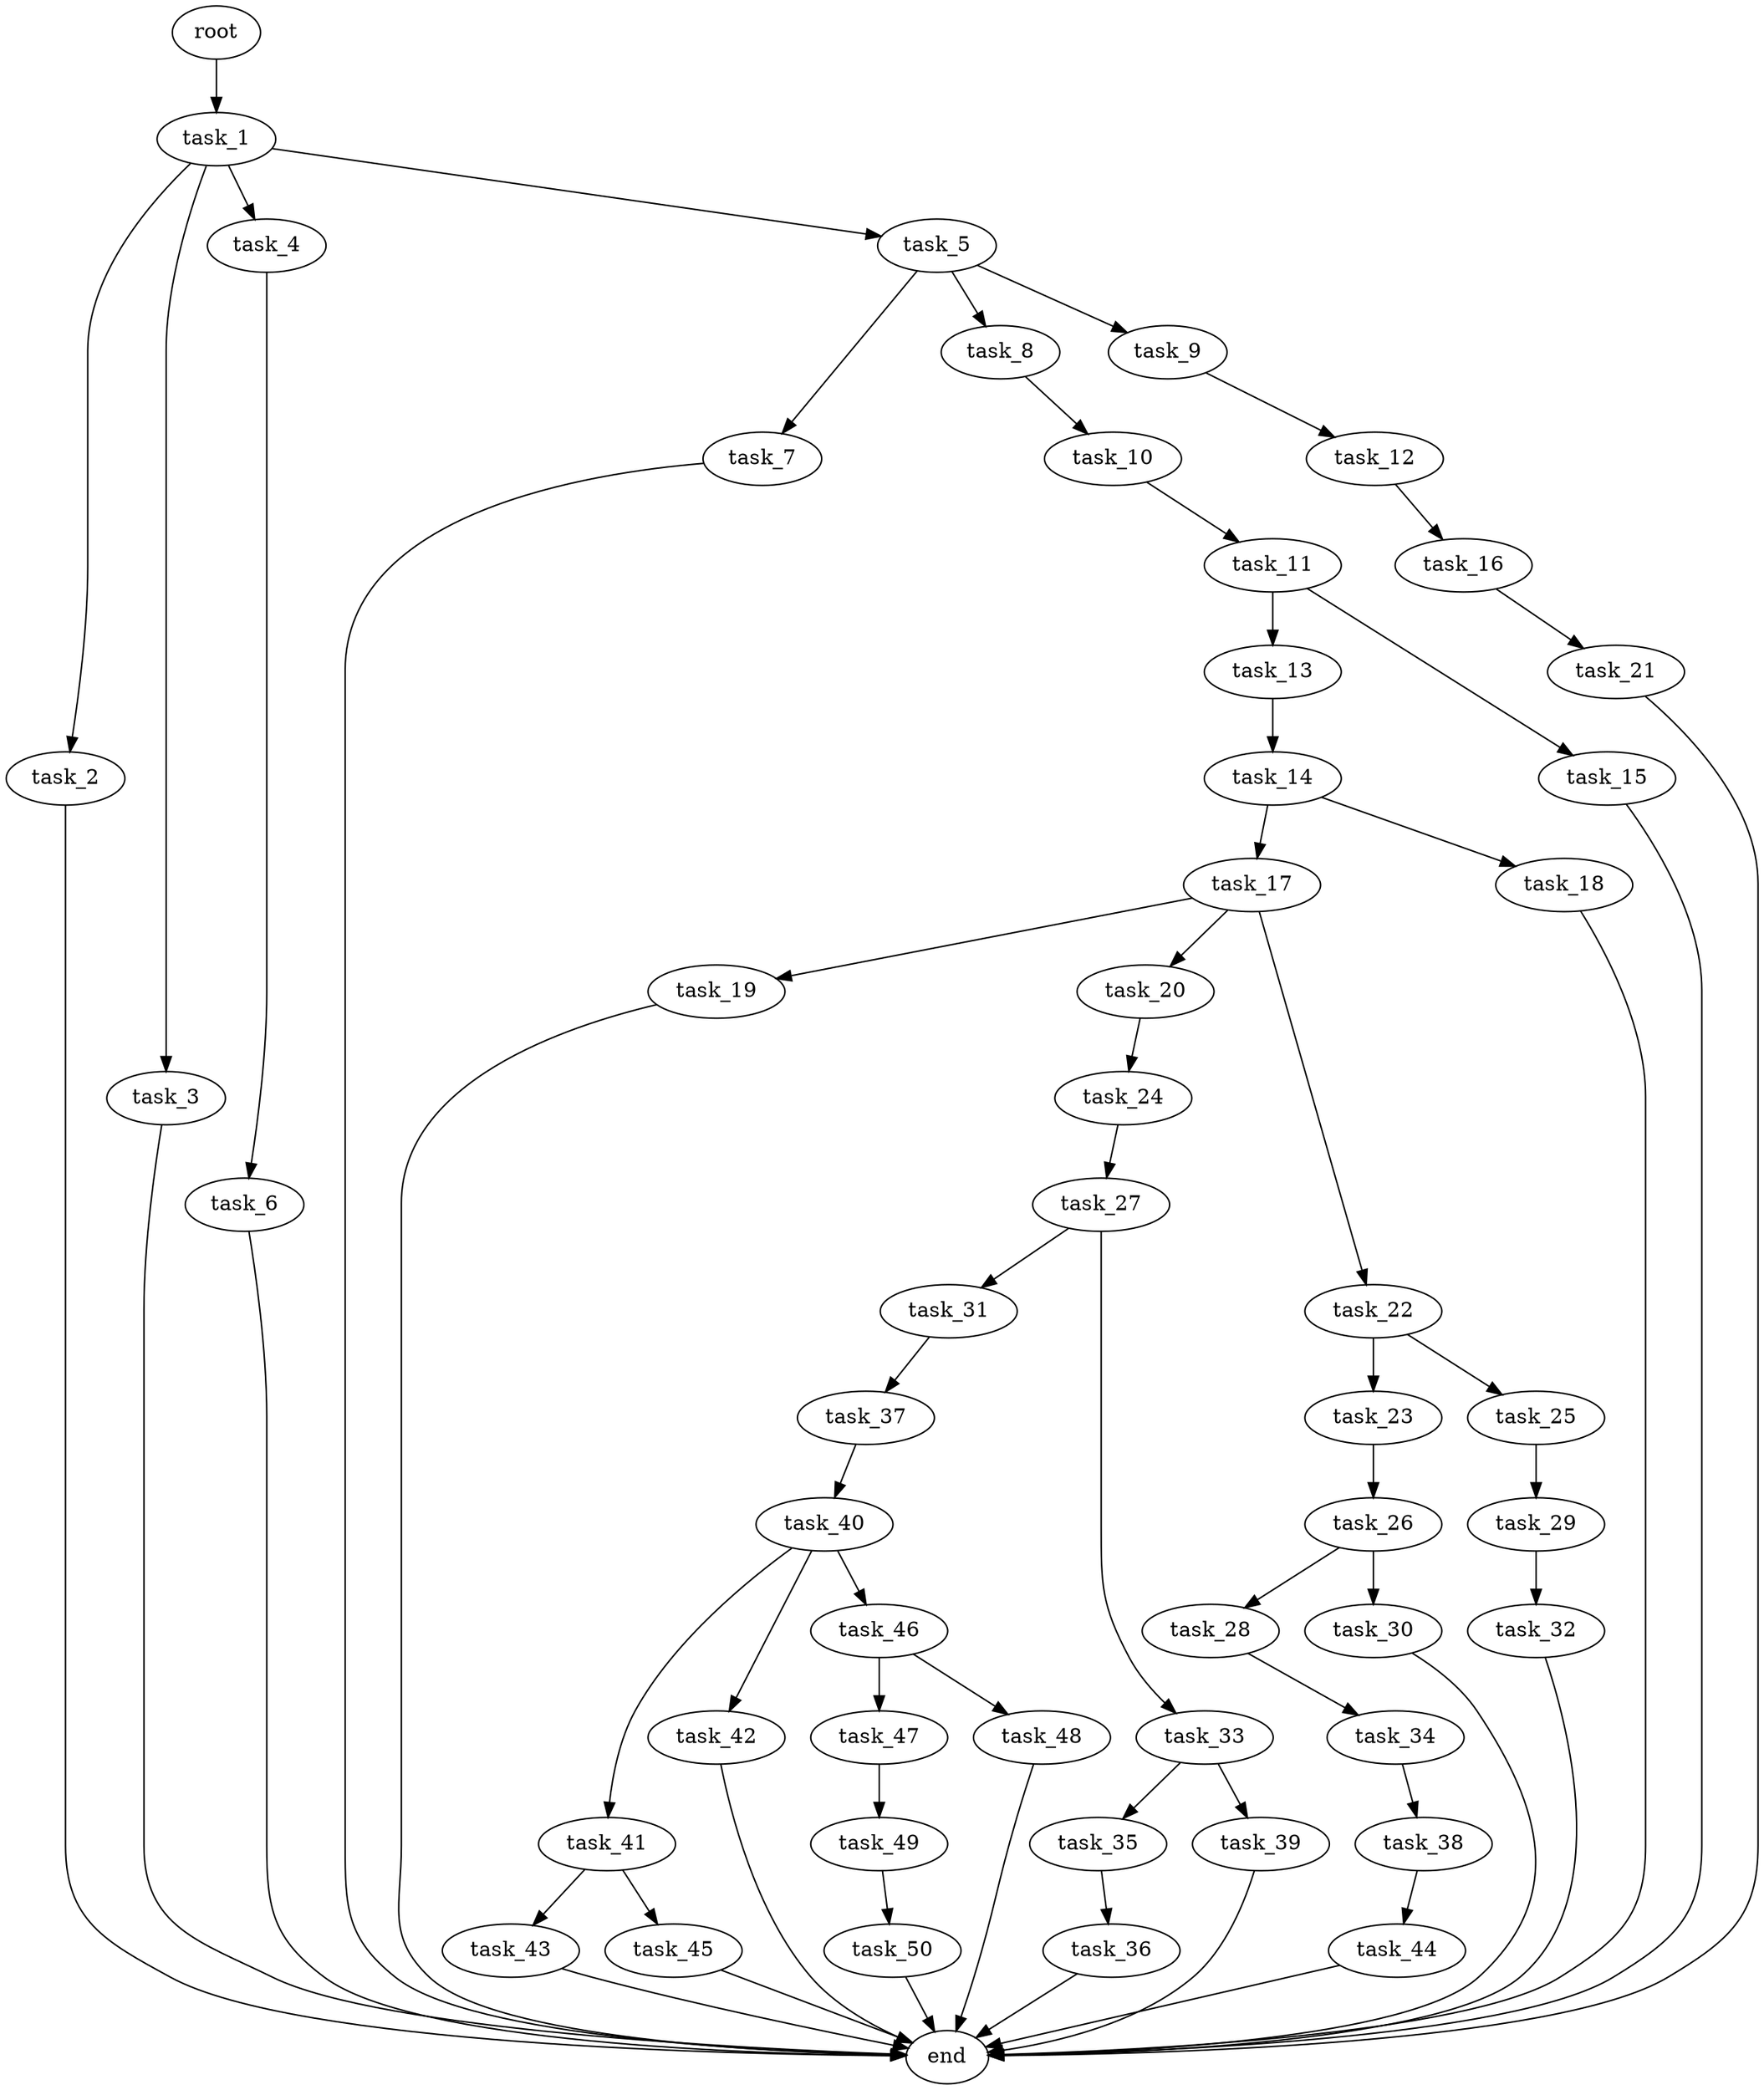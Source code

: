 digraph G {
  root [size="0.000000e+00"];
  task_1 [size="3.681204e+10"];
  task_2 [size="2.308673e+10"];
  task_3 [size="5.035352e+10"];
  task_4 [size="2.981127e+10"];
  task_5 [size="6.824747e+10"];
  task_6 [size="6.215954e+10"];
  task_7 [size="8.277462e+09"];
  task_8 [size="4.083128e+10"];
  task_9 [size="4.486897e+10"];
  task_10 [size="8.854010e+10"];
  task_11 [size="3.263388e+10"];
  task_12 [size="8.455258e+09"];
  task_13 [size="3.115672e+10"];
  task_14 [size="9.182844e+10"];
  task_15 [size="3.774440e+10"];
  task_16 [size="2.177504e+10"];
  task_17 [size="6.902987e+10"];
  task_18 [size="3.452266e+10"];
  task_19 [size="2.609570e+09"];
  task_20 [size="1.630081e+10"];
  task_21 [size="8.157932e+09"];
  task_22 [size="4.718020e+09"];
  task_23 [size="8.078264e+10"];
  task_24 [size="8.851828e+09"];
  task_25 [size="9.108910e+10"];
  task_26 [size="2.446190e+10"];
  task_27 [size="8.687187e+09"];
  task_28 [size="3.304860e+10"];
  task_29 [size="5.132759e+10"];
  task_30 [size="6.348225e+10"];
  task_31 [size="7.065631e+10"];
  task_32 [size="5.663047e+10"];
  task_33 [size="1.203325e+09"];
  task_34 [size="2.206250e+10"];
  task_35 [size="8.080453e+10"];
  task_36 [size="8.623366e+10"];
  task_37 [size="4.538504e+10"];
  task_38 [size="4.928326e+10"];
  task_39 [size="4.929949e+10"];
  task_40 [size="8.570346e+10"];
  task_41 [size="6.992889e+10"];
  task_42 [size="1.923264e+10"];
  task_43 [size="3.454651e+10"];
  task_44 [size="5.003670e+10"];
  task_45 [size="9.075639e+10"];
  task_46 [size="8.932624e+10"];
  task_47 [size="3.035344e+10"];
  task_48 [size="1.296565e+10"];
  task_49 [size="9.100851e+10"];
  task_50 [size="6.986772e+10"];
  end [size="0.000000e+00"];

  root -> task_1 [size="1.000000e-12"];
  task_1 -> task_2 [size="2.308673e+08"];
  task_1 -> task_3 [size="5.035352e+08"];
  task_1 -> task_4 [size="2.981127e+08"];
  task_1 -> task_5 [size="6.824747e+08"];
  task_2 -> end [size="1.000000e-12"];
  task_3 -> end [size="1.000000e-12"];
  task_4 -> task_6 [size="6.215954e+08"];
  task_5 -> task_7 [size="8.277462e+07"];
  task_5 -> task_8 [size="4.083128e+08"];
  task_5 -> task_9 [size="4.486897e+08"];
  task_6 -> end [size="1.000000e-12"];
  task_7 -> end [size="1.000000e-12"];
  task_8 -> task_10 [size="8.854010e+08"];
  task_9 -> task_12 [size="8.455258e+07"];
  task_10 -> task_11 [size="3.263388e+08"];
  task_11 -> task_13 [size="3.115672e+08"];
  task_11 -> task_15 [size="3.774440e+08"];
  task_12 -> task_16 [size="2.177504e+08"];
  task_13 -> task_14 [size="9.182844e+08"];
  task_14 -> task_17 [size="6.902987e+08"];
  task_14 -> task_18 [size="3.452266e+08"];
  task_15 -> end [size="1.000000e-12"];
  task_16 -> task_21 [size="8.157932e+07"];
  task_17 -> task_19 [size="2.609570e+07"];
  task_17 -> task_20 [size="1.630081e+08"];
  task_17 -> task_22 [size="4.718020e+07"];
  task_18 -> end [size="1.000000e-12"];
  task_19 -> end [size="1.000000e-12"];
  task_20 -> task_24 [size="8.851828e+07"];
  task_21 -> end [size="1.000000e-12"];
  task_22 -> task_23 [size="8.078264e+08"];
  task_22 -> task_25 [size="9.108910e+08"];
  task_23 -> task_26 [size="2.446190e+08"];
  task_24 -> task_27 [size="8.687187e+07"];
  task_25 -> task_29 [size="5.132759e+08"];
  task_26 -> task_28 [size="3.304860e+08"];
  task_26 -> task_30 [size="6.348225e+08"];
  task_27 -> task_31 [size="7.065631e+08"];
  task_27 -> task_33 [size="1.203325e+07"];
  task_28 -> task_34 [size="2.206250e+08"];
  task_29 -> task_32 [size="5.663047e+08"];
  task_30 -> end [size="1.000000e-12"];
  task_31 -> task_37 [size="4.538504e+08"];
  task_32 -> end [size="1.000000e-12"];
  task_33 -> task_35 [size="8.080453e+08"];
  task_33 -> task_39 [size="4.929949e+08"];
  task_34 -> task_38 [size="4.928326e+08"];
  task_35 -> task_36 [size="8.623366e+08"];
  task_36 -> end [size="1.000000e-12"];
  task_37 -> task_40 [size="8.570346e+08"];
  task_38 -> task_44 [size="5.003670e+08"];
  task_39 -> end [size="1.000000e-12"];
  task_40 -> task_41 [size="6.992889e+08"];
  task_40 -> task_42 [size="1.923264e+08"];
  task_40 -> task_46 [size="8.932624e+08"];
  task_41 -> task_43 [size="3.454651e+08"];
  task_41 -> task_45 [size="9.075639e+08"];
  task_42 -> end [size="1.000000e-12"];
  task_43 -> end [size="1.000000e-12"];
  task_44 -> end [size="1.000000e-12"];
  task_45 -> end [size="1.000000e-12"];
  task_46 -> task_47 [size="3.035344e+08"];
  task_46 -> task_48 [size="1.296565e+08"];
  task_47 -> task_49 [size="9.100851e+08"];
  task_48 -> end [size="1.000000e-12"];
  task_49 -> task_50 [size="6.986772e+08"];
  task_50 -> end [size="1.000000e-12"];
}
